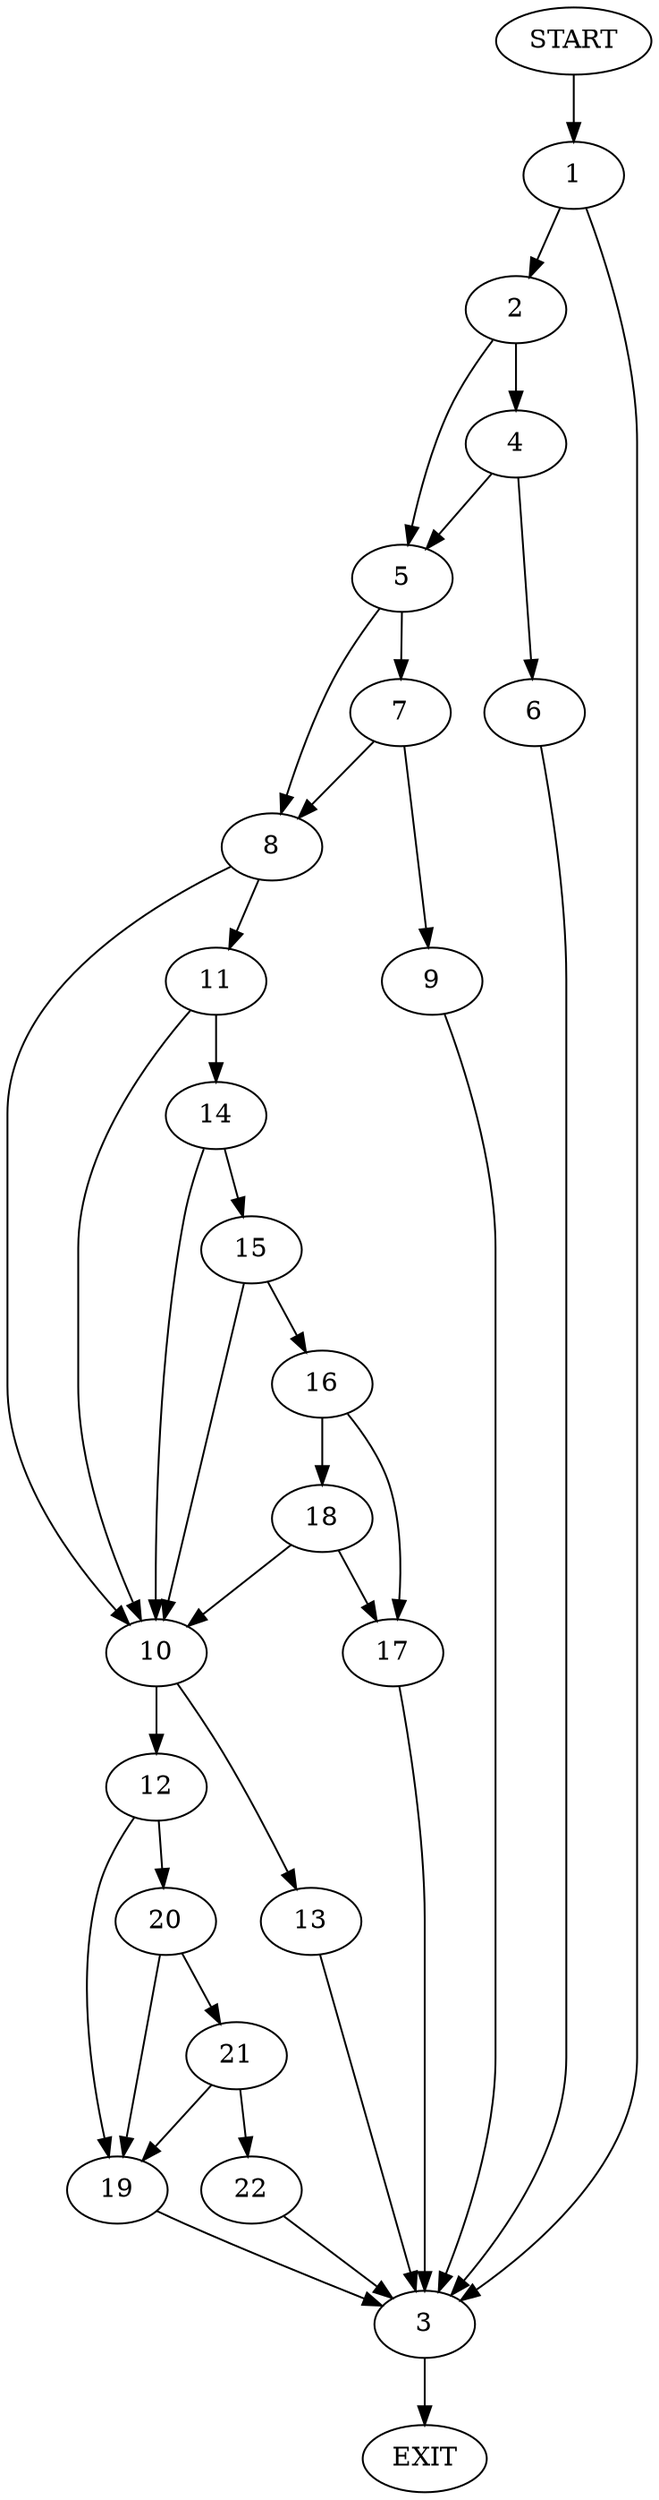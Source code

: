 digraph {
0 [label="START"]
23 [label="EXIT"]
0 -> 1
1 -> 2
1 -> 3
3 -> 23
2 -> 4
2 -> 5
4 -> 5
4 -> 6
5 -> 7
5 -> 8
6 -> 3
7 -> 9
7 -> 8
8 -> 10
8 -> 11
9 -> 3
10 -> 12
10 -> 13
11 -> 10
11 -> 14
14 -> 10
14 -> 15
15 -> 16
15 -> 10
16 -> 17
16 -> 18
17 -> 3
18 -> 17
18 -> 10
13 -> 3
12 -> 19
12 -> 20
19 -> 3
20 -> 19
20 -> 21
21 -> 19
21 -> 22
22 -> 3
}
